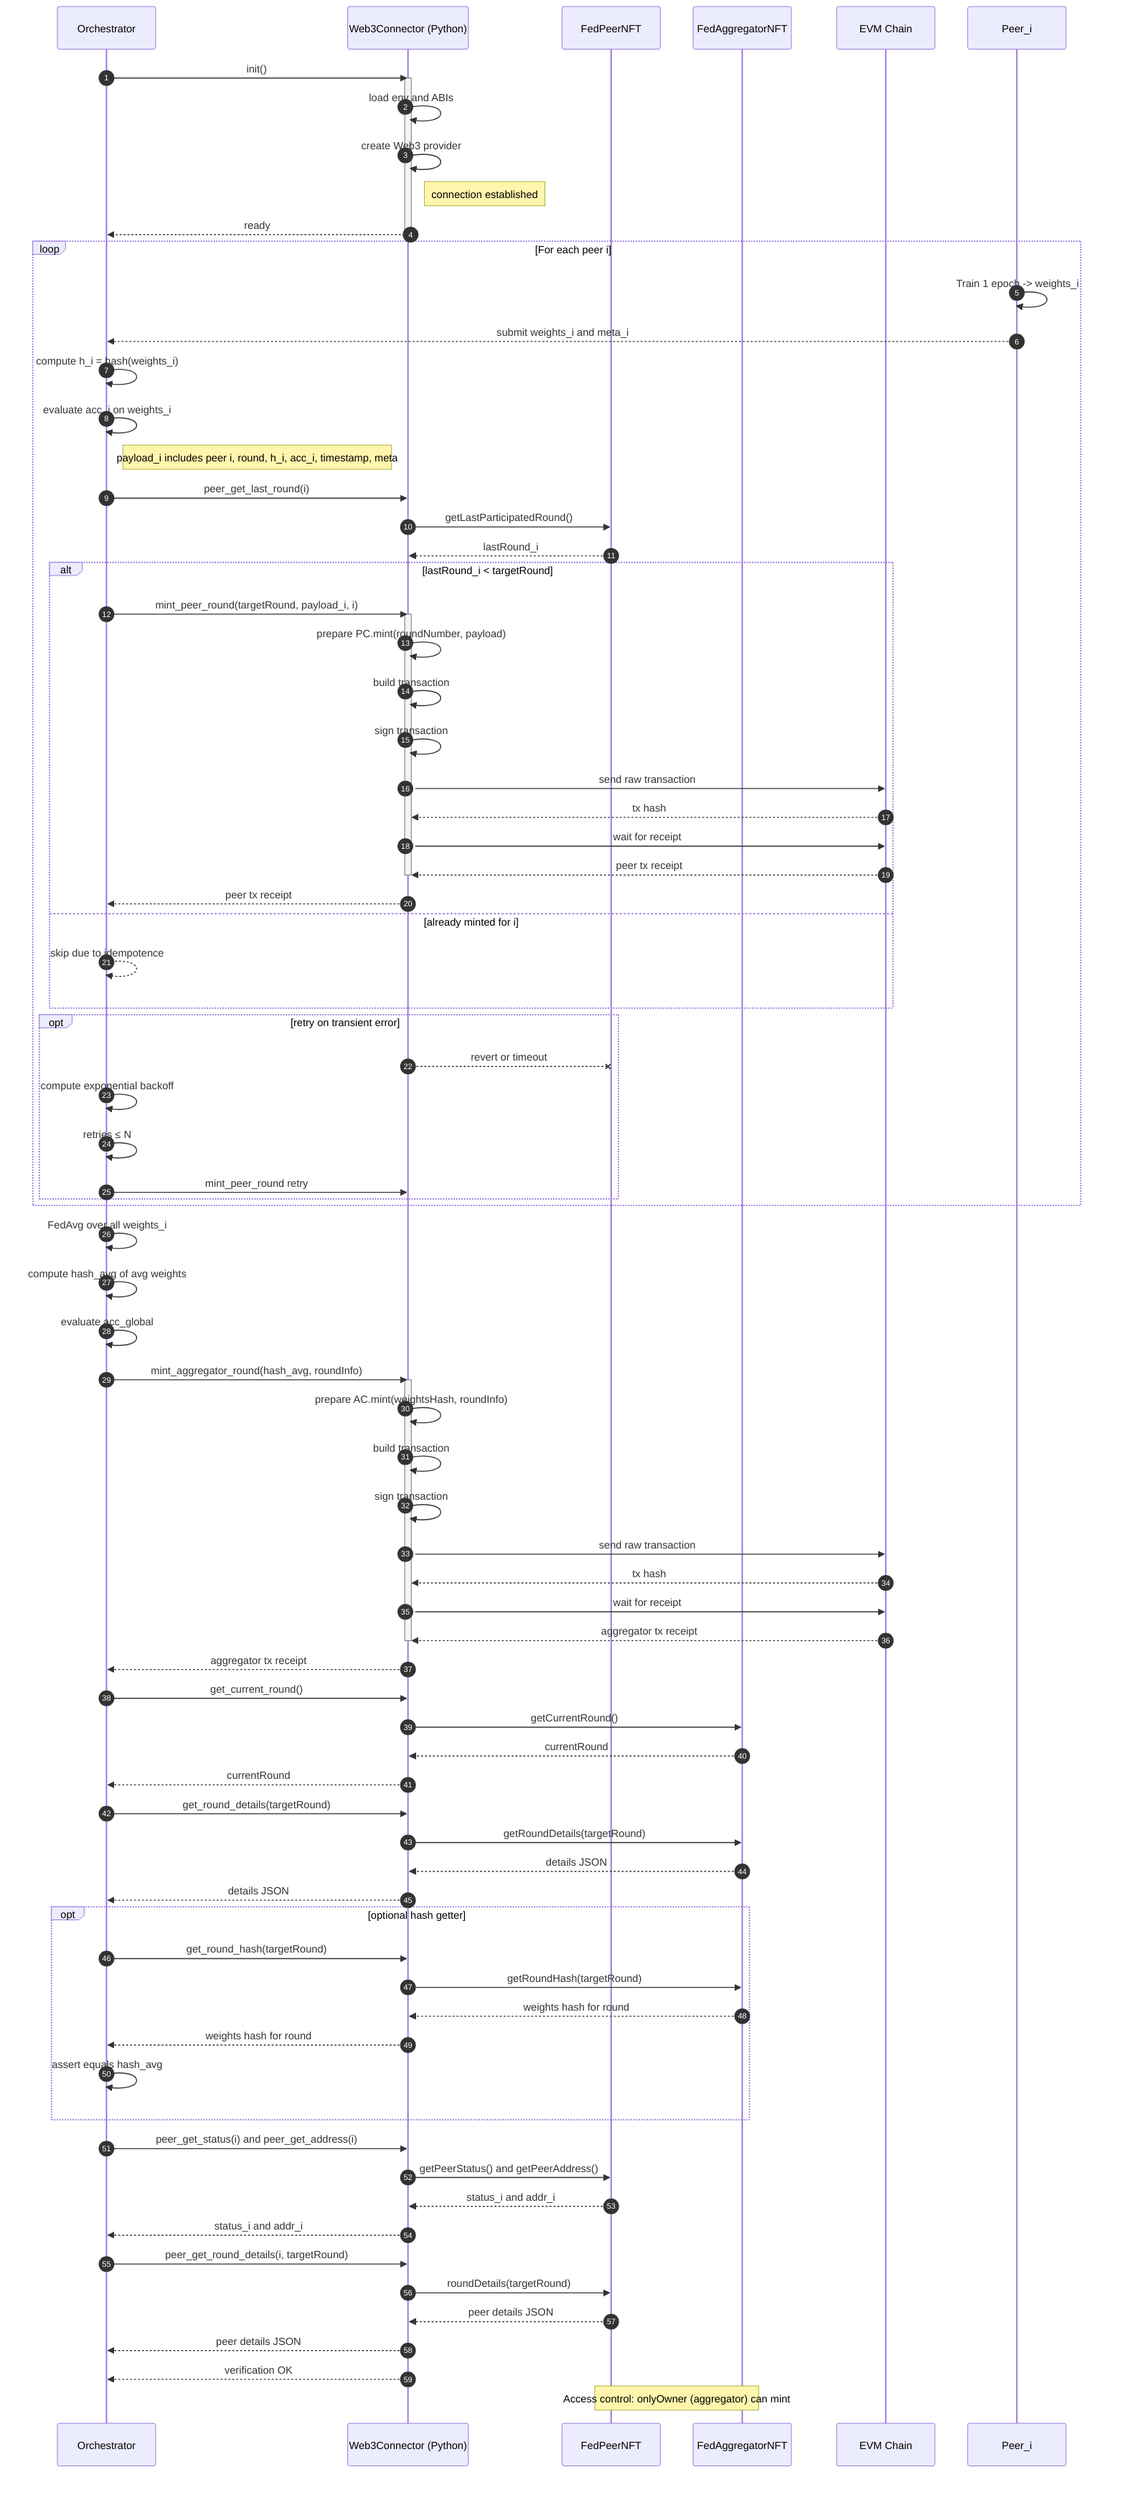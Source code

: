 sequenceDiagram
    autonumber

    %% === Actors ===
    participant O as Orchestrator
    participant W as Web3Connector (Python)
    participant PC as FedPeerNFT
    participant AC as FedAggregatorNFT
    participant CH as EVM Chain
    participant P as Peer_i

    %% === Init (env + connection) ===
    O->>W: init()
    activate W
    W->>W: load env and ABIs
    W->>W: create Web3 provider
    Note right of W: connection established
    W-->>O: ready
    deactivate W

    %% === Phase 1: training + peer mint (loop over peers) ===
    loop For each peer i
        P->>P: Train 1 epoch -> weights_i
        P-->>O: submit weights_i and meta_i
        O->>O: compute h_i = hash(weights_i)
        O->>O: evaluate acc_i on weights_i
        Note right of O: payload_i includes peer i, round, h_i, acc_i, timestamp, meta

        %% --- Idempotent peer mint ---
        O->>W: peer_get_last_round(i)
        W->>PC: getLastParticipatedRound()
        PC-->>W: lastRound_i
        alt lastRound_i < targetRound
            O->>W: mint_peer_round(targetRound, payload_i, i)
            activate W
            W->>W: prepare PC.mint(roundNumber, payload)
            W->>W: build transaction
            W->>W: sign transaction
            W->>CH: send raw transaction
            CH-->>W: tx hash
            W->>CH: wait for receipt
            CH-->>W: peer tx receipt
            deactivate W
            W-->>O: peer tx receipt
        else already minted for i
            O-->>O: skip due to idempotence
        end

        %% --- Optional retry/backoff for transient errors ---
        opt retry on transient error
            W--x PC: revert or timeout
            O->>O: compute exponential backoff
            O->>O: retries ≤ N
            O->>W: mint_peer_round retry
        end
    end

    %% === Phase 2: global aggregation + aggregator mint ===
    O->>O: FedAvg over all weights_i
    O->>O: compute hash_avg of avg weights
    O->>O: evaluate acc_global

    O->>W: mint_aggregator_round(hash_avg, roundInfo)
    activate W
    W->>W: prepare AC.mint(weightsHash, roundInfo)
    W->>W: build transaction
    W->>W: sign transaction
    W->>CH: send raw transaction
    CH-->>W: tx hash
    W->>CH: wait for receipt
    CH-->>W: aggregator tx receipt
    deactivate W
    W-->>O: aggregator tx receipt

    %% === Phase 3: audit / verification (aggregator reads) ===
    O->>W: get_current_round()
    W->>AC: getCurrentRound()
    AC-->>W: currentRound
    W-->>O: currentRound

    O->>W: get_round_details(targetRound)
    W->>AC: getRoundDetails(targetRound)
    AC-->>W: details JSON
    W-->>O: details JSON

    opt optional hash getter
        O->>W: get_round_hash(targetRound)
        W->>AC: getRoundHash(targetRound)
        AC-->>W: weights hash for round
        W-->>O: weights hash for round
        O->>O: assert equals hash_avg
    end

    %% === Phase 4: optional peer-side reads ===
    O->>W: peer_get_status(i) and peer_get_address(i)
    W->>PC: getPeerStatus() and getPeerAddress()
    PC-->>W: status_i and addr_i
    W-->>O: status_i and addr_i

    O->>W: peer_get_round_details(i, targetRound)
    W->>PC: roundDetails(targetRound)
    PC-->>W: peer details JSON
    W-->>O: peer details JSON

    %% === Final outcome ===
    W-->>O: verification OK
    Note over AC,PC: Access control: onlyOwner (aggregator) can mint